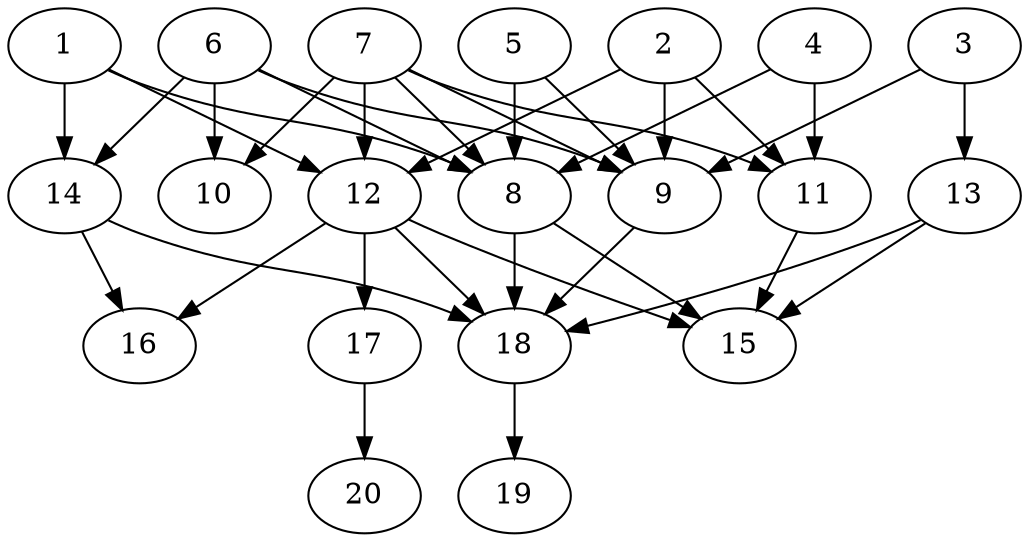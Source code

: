 // DAG automatically generated by daggen at Tue Jul 23 14:28:59 2019
// ./daggen --dot -n 20 --ccr 0.5 --fat 0.6 --regular 0.5 --density 0.7 --mindata 5242880 --maxdata 52428800 
digraph G {
  1 [size="78733312", alpha="0.03", expect_size="39366656"] 
  1 -> 8 [size ="39366656"]
  1 -> 12 [size ="39366656"]
  1 -> 14 [size ="39366656"]
  2 [size="91158528", alpha="0.05", expect_size="45579264"] 
  2 -> 9 [size ="45579264"]
  2 -> 11 [size ="45579264"]
  2 -> 12 [size ="45579264"]
  3 [size="34772992", alpha="0.05", expect_size="17386496"] 
  3 -> 9 [size ="17386496"]
  3 -> 13 [size ="17386496"]
  4 [size="94296064", alpha="0.18", expect_size="47148032"] 
  4 -> 8 [size ="47148032"]
  4 -> 11 [size ="47148032"]
  5 [size="24561664", alpha="0.12", expect_size="12280832"] 
  5 -> 8 [size ="12280832"]
  5 -> 9 [size ="12280832"]
  6 [size="74895360", alpha="0.09", expect_size="37447680"] 
  6 -> 8 [size ="37447680"]
  6 -> 9 [size ="37447680"]
  6 -> 10 [size ="37447680"]
  6 -> 14 [size ="37447680"]
  7 [size="46159872", alpha="0.13", expect_size="23079936"] 
  7 -> 8 [size ="23079936"]
  7 -> 9 [size ="23079936"]
  7 -> 10 [size ="23079936"]
  7 -> 11 [size ="23079936"]
  7 -> 12 [size ="23079936"]
  8 [size="43112448", alpha="0.17", expect_size="21556224"] 
  8 -> 15 [size ="21556224"]
  8 -> 18 [size ="21556224"]
  9 [size="28127232", alpha="0.06", expect_size="14063616"] 
  9 -> 18 [size ="14063616"]
  10 [size="91791360", alpha="0.10", expect_size="45895680"] 
  11 [size="15163392", alpha="0.16", expect_size="7581696"] 
  11 -> 15 [size ="7581696"]
  12 [size="30468096", alpha="0.05", expect_size="15234048"] 
  12 -> 15 [size ="15234048"]
  12 -> 16 [size ="15234048"]
  12 -> 17 [size ="15234048"]
  12 -> 18 [size ="15234048"]
  13 [size="53489664", alpha="0.00", expect_size="26744832"] 
  13 -> 15 [size ="26744832"]
  13 -> 18 [size ="26744832"]
  14 [size="76210176", alpha="0.19", expect_size="38105088"] 
  14 -> 16 [size ="38105088"]
  14 -> 18 [size ="38105088"]
  15 [size="68421632", alpha="0.15", expect_size="34210816"] 
  16 [size="29186048", alpha="0.18", expect_size="14593024"] 
  17 [size="70367232", alpha="0.16", expect_size="35183616"] 
  17 -> 20 [size ="35183616"]
  18 [size="36835328", alpha="0.16", expect_size="18417664"] 
  18 -> 19 [size ="18417664"]
  19 [size="21626880", alpha="0.12", expect_size="10813440"] 
  20 [size="48465920", alpha="0.05", expect_size="24232960"] 
}
